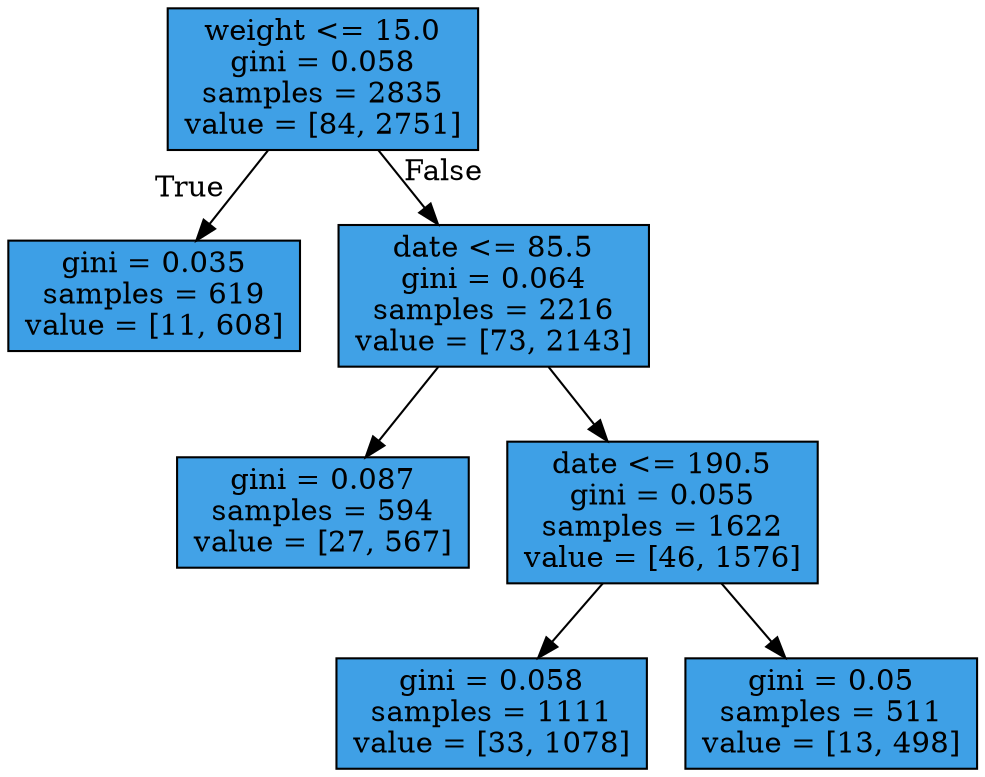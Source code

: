 digraph Tree {
node [shape=box, style="filled", color="black"] ;
0 [label="weight <= 15.0\ngini = 0.058\nsamples = 2835\nvalue = [84, 2751]", fillcolor="#399de5f7"] ;
1 [label="gini = 0.035\nsamples = 619\nvalue = [11, 608]", fillcolor="#399de5fa"] ;
0 -> 1 [labeldistance=2.5, labelangle=45, headlabel="True"] ;
2 [label="date <= 85.5\ngini = 0.064\nsamples = 2216\nvalue = [73, 2143]", fillcolor="#399de5f6"] ;
0 -> 2 [labeldistance=2.5, labelangle=-45, headlabel="False"] ;
3 [label="gini = 0.087\nsamples = 594\nvalue = [27, 567]", fillcolor="#399de5f3"] ;
2 -> 3 ;
4 [label="date <= 190.5\ngini = 0.055\nsamples = 1622\nvalue = [46, 1576]", fillcolor="#399de5f8"] ;
2 -> 4 ;
5 [label="gini = 0.058\nsamples = 1111\nvalue = [33, 1078]", fillcolor="#399de5f7"] ;
4 -> 5 ;
6 [label="gini = 0.05\nsamples = 511\nvalue = [13, 498]", fillcolor="#399de5f8"] ;
4 -> 6 ;
}
